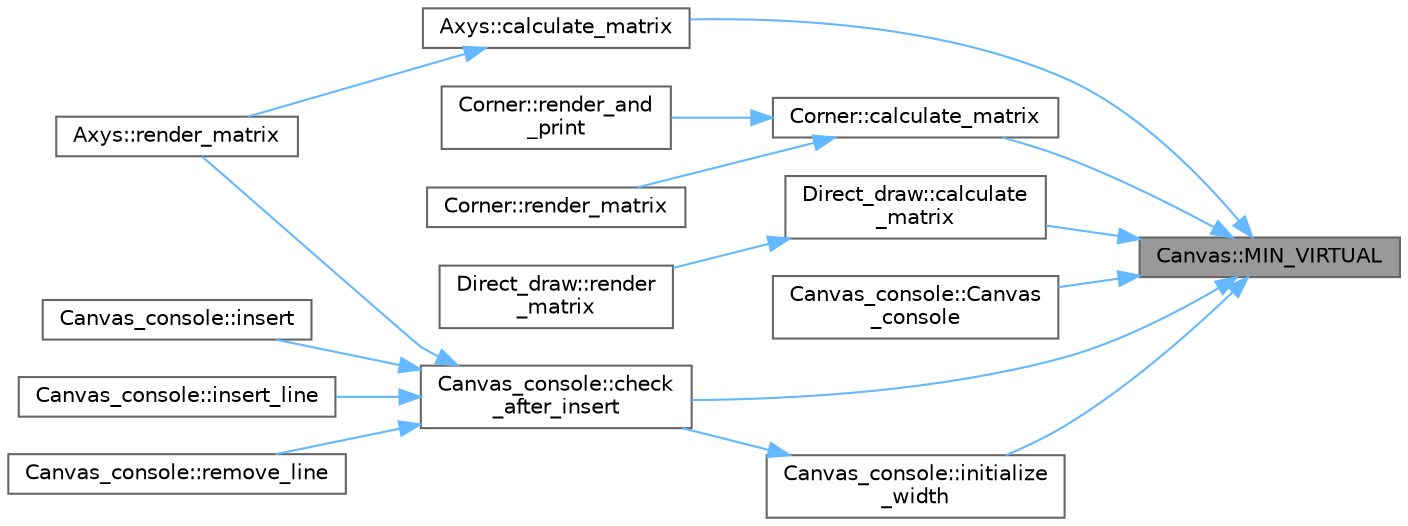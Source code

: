 digraph "Canvas::MIN_VIRTUAL"
{
 // LATEX_PDF_SIZE
  bgcolor="transparent";
  edge [fontname=Helvetica,fontsize=10,labelfontname=Helvetica,labelfontsize=10];
  node [fontname=Helvetica,fontsize=10,shape=box,height=0.2,width=0.4];
  rankdir="RL";
  Node1 [label="Canvas::MIN_VIRTUAL",height=0.2,width=0.4,color="gray40", fillcolor="grey60", style="filled", fontcolor="black",tooltip=" "];
  Node1 -> Node2 [dir="back",color="steelblue1",style="solid"];
  Node2 [label="Axys::calculate_matrix",height=0.2,width=0.4,color="grey40", fillcolor="white", style="filled",URL="$class_axys.html#a67dc0ad103cc22b90d45fc3e0f2f4c1f",tooltip=" "];
  Node2 -> Node3 [dir="back",color="steelblue1",style="solid"];
  Node3 [label="Axys::render_matrix",height=0.2,width=0.4,color="grey40", fillcolor="white", style="filled",URL="$class_axys.html#a8a1ef438decf7aa0150fa8a9e682e880",tooltip=" "];
  Node1 -> Node4 [dir="back",color="steelblue1",style="solid"];
  Node4 [label="Corner::calculate_matrix",height=0.2,width=0.4,color="grey40", fillcolor="white", style="filled",URL="$class_corner.html#a5536f603e7832fe328e4c2f4ff40aafc",tooltip="!! module sub-functions"];
  Node4 -> Node5 [dir="back",color="steelblue1",style="solid"];
  Node5 [label="Corner::render_and\l_print",height=0.2,width=0.4,color="grey40", fillcolor="white", style="filled",URL="$class_corner.html#a33a579dcaf0fb62d6406777a693eb0e6",tooltip=" "];
  Node4 -> Node6 [dir="back",color="steelblue1",style="solid"];
  Node6 [label="Corner::render_matrix",height=0.2,width=0.4,color="grey40", fillcolor="white", style="filled",URL="$class_corner.html#a989625b522a12a50e9570a5521f3aafc",tooltip=" "];
  Node1 -> Node7 [dir="back",color="steelblue1",style="solid"];
  Node7 [label="Direct_draw::calculate\l_matrix",height=0.2,width=0.4,color="grey40", fillcolor="white", style="filled",URL="$class_direct__draw.html#aafdc3f48e08df27171d731e7c84a2a1c",tooltip=" "];
  Node7 -> Node8 [dir="back",color="steelblue1",style="solid"];
  Node8 [label="Direct_draw::render\l_matrix",height=0.2,width=0.4,color="grey40", fillcolor="white", style="filled",URL="$class_direct__draw.html#a63db0829be72ae6b819349a1037375c4",tooltip=" "];
  Node1 -> Node9 [dir="back",color="steelblue1",style="solid"];
  Node9 [label="Canvas_console::Canvas\l_console",height=0.2,width=0.4,color="grey40", fillcolor="white", style="filled",URL="$class_canvas__console.html#aa7900e61e76b7a59ee9533b2c117188c",tooltip=" "];
  Node1 -> Node10 [dir="back",color="steelblue1",style="solid"];
  Node10 [label="Canvas_console::check\l_after_insert",height=0.2,width=0.4,color="grey40", fillcolor="white", style="filled",URL="$class_canvas__console.html#ac4a39ecd35779da427ad2aa276130d5b",tooltip=" "];
  Node10 -> Node11 [dir="back",color="steelblue1",style="solid"];
  Node11 [label="Canvas_console::insert",height=0.2,width=0.4,color="grey40", fillcolor="white", style="filled",URL="$class_canvas__console.html#af75af479a5c2bd8835c231df42923e49",tooltip=" "];
  Node10 -> Node12 [dir="back",color="steelblue1",style="solid"];
  Node12 [label="Canvas_console::insert_line",height=0.2,width=0.4,color="grey40", fillcolor="white", style="filled",URL="$class_canvas__console.html#a4a3dc592c07b69ce610b2806a72317b3",tooltip=" "];
  Node10 -> Node13 [dir="back",color="steelblue1",style="solid"];
  Node13 [label="Canvas_console::remove_line",height=0.2,width=0.4,color="grey40", fillcolor="white", style="filled",URL="$class_canvas__console.html#a6bf84e7efec273107ea13b14e9fd2d64",tooltip=" "];
  Node10 -> Node3 [dir="back",color="steelblue1",style="solid"];
  Node1 -> Node14 [dir="back",color="steelblue1",style="solid"];
  Node14 [label="Canvas_console::initialize\l_width",height=0.2,width=0.4,color="grey40", fillcolor="white", style="filled",URL="$class_canvas__console.html#a060001297743379cda024ebfc9d3e5cb",tooltip=" "];
  Node14 -> Node10 [dir="back",color="steelblue1",style="solid"];
}
